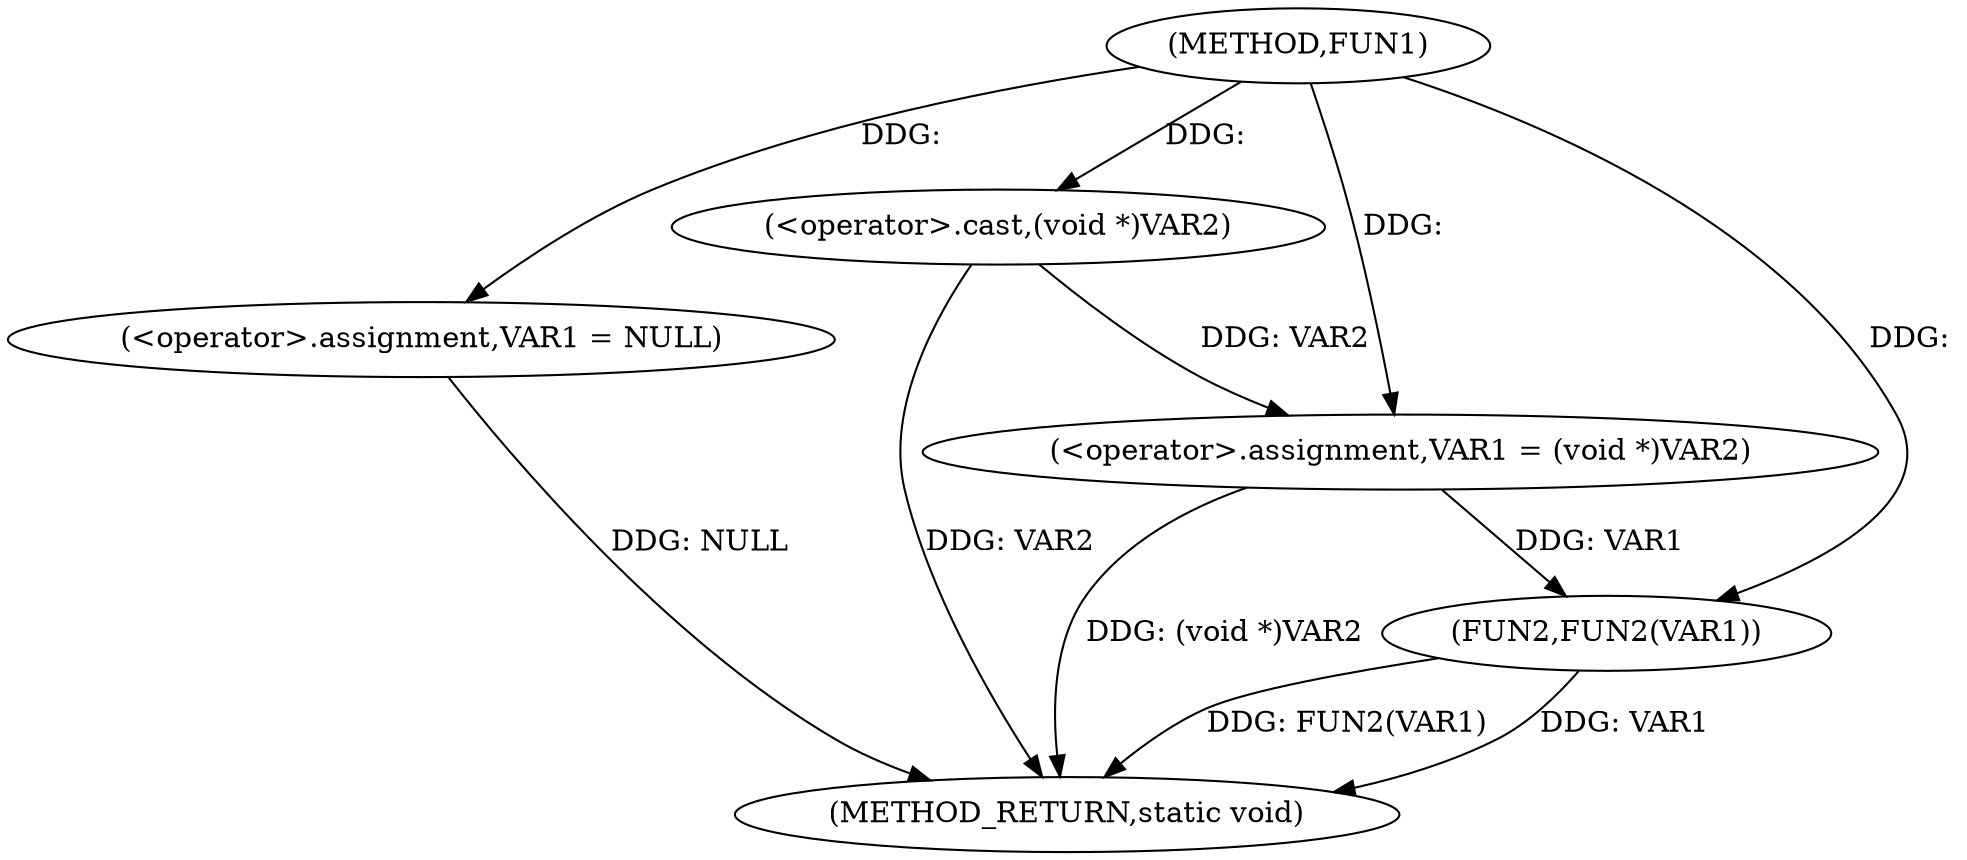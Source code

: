 digraph FUN1 {  
"1000100" [label = "(METHOD,FUN1)" ]
"1000113" [label = "(METHOD_RETURN,static void)" ]
"1000103" [label = "(<operator>.assignment,VAR1 = NULL)" ]
"1000106" [label = "(<operator>.assignment,VAR1 = (void *)VAR2)" ]
"1000108" [label = "(<operator>.cast,(void *)VAR2)" ]
"1000111" [label = "(FUN2,FUN2(VAR1))" ]
  "1000106" -> "1000113"  [ label = "DDG: (void *)VAR2"] 
  "1000103" -> "1000113"  [ label = "DDG: NULL"] 
  "1000111" -> "1000113"  [ label = "DDG: VAR1"] 
  "1000108" -> "1000113"  [ label = "DDG: VAR2"] 
  "1000111" -> "1000113"  [ label = "DDG: FUN2(VAR1)"] 
  "1000100" -> "1000103"  [ label = "DDG: "] 
  "1000108" -> "1000106"  [ label = "DDG: VAR2"] 
  "1000100" -> "1000106"  [ label = "DDG: "] 
  "1000100" -> "1000108"  [ label = "DDG: "] 
  "1000106" -> "1000111"  [ label = "DDG: VAR1"] 
  "1000100" -> "1000111"  [ label = "DDG: "] 
}

